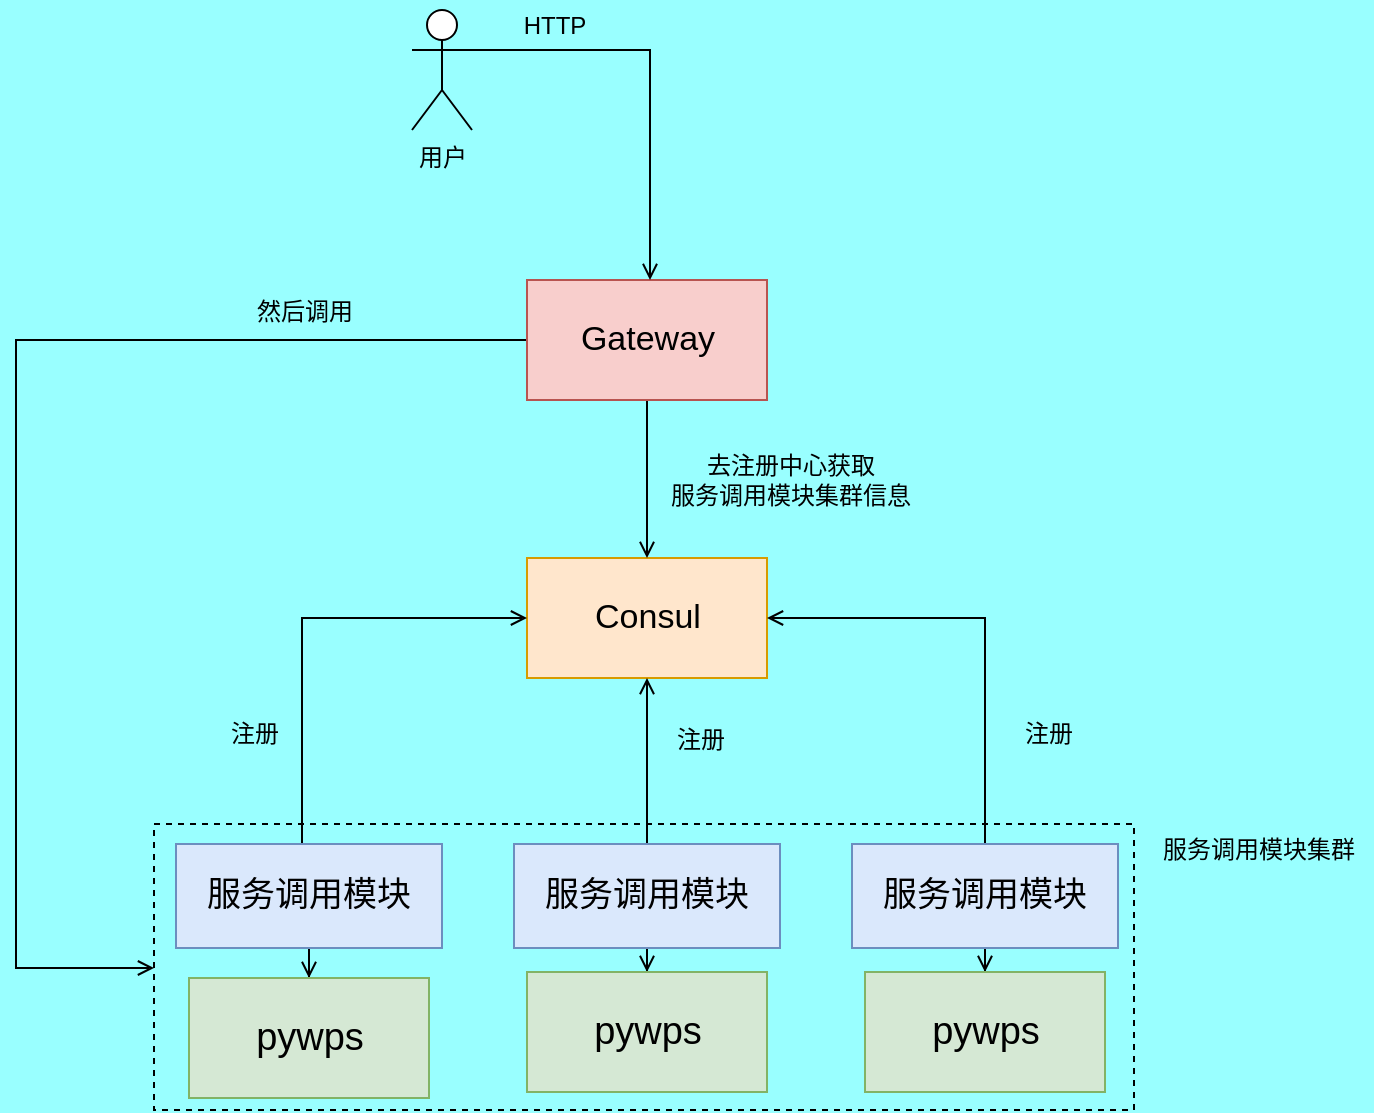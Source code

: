 <mxfile compressed="true" version="24.4.13" type="device"><diagram name="第 1 页" id="um61lCRtK5Swq_zVHFhC"><mxGraphModel dx="1195" dy="1097" grid="0" gridSize="10" guides="1" tooltips="1" connect="1" arrows="1" fold="1" page="0" pageScale="1" pageWidth="827" pageHeight="1169" background="#99FFFF" math="0" shadow="0"><root><mxCell id="0"/><mxCell id="1" parent="0"/><mxCell id="CDNdN_m22lbI_4HeYdGC-5" value="" style="rounded=0;whiteSpace=wrap;html=1;fillColor=none;dashed=1;" parent="1" vertex="1"><mxGeometry x="179" y="358" width="490" height="143" as="geometry"/></mxCell><mxCell id="CDNdN_m22lbI_4HeYdGC-1" value="&lt;font style=&quot;font-size: 17px;&quot;&gt;Consul&lt;/font&gt;" style="rounded=0;whiteSpace=wrap;html=1;fillColor=#ffe6cc;strokeColor=#d79b00;" parent="1" vertex="1"><mxGeometry x="365.5" y="225" width="120" height="60" as="geometry"/></mxCell><mxCell id="CDNdN_m22lbI_4HeYdGC-6" style="edgeStyle=orthogonalEdgeStyle;rounded=0;orthogonalLoop=1;jettySize=auto;html=1;endArrow=open;endFill=0;" parent="1" source="CDNdN_m22lbI_4HeYdGC-2" target="CDNdN_m22lbI_4HeYdGC-1" edge="1"><mxGeometry relative="1" as="geometry"><Array as="points"><mxPoint x="253" y="255"/></Array></mxGeometry></mxCell><mxCell id="CDNdN_m22lbI_4HeYdGC-29" style="edgeStyle=orthogonalEdgeStyle;rounded=0;orthogonalLoop=1;jettySize=auto;html=1;strokeColor=default;align=center;verticalAlign=middle;fontFamily=Helvetica;fontSize=11;fontColor=default;labelBackgroundColor=default;endArrow=open;endFill=0;" parent="1" source="CDNdN_m22lbI_4HeYdGC-2" target="CDNdN_m22lbI_4HeYdGC-26" edge="1"><mxGeometry relative="1" as="geometry"/></mxCell><mxCell id="CDNdN_m22lbI_4HeYdGC-2" value="&lt;span style=&quot;font-size: 17px;&quot;&gt;服务调用模块&lt;/span&gt;" style="rounded=0;whiteSpace=wrap;html=1;fillColor=#dae8fc;strokeColor=#6c8ebf;" parent="1" vertex="1"><mxGeometry x="190" y="368" width="133" height="52" as="geometry"/></mxCell><mxCell id="CDNdN_m22lbI_4HeYdGC-7" style="edgeStyle=orthogonalEdgeStyle;rounded=0;orthogonalLoop=1;jettySize=auto;html=1;endArrow=open;endFill=0;" parent="1" source="CDNdN_m22lbI_4HeYdGC-3" target="CDNdN_m22lbI_4HeYdGC-1" edge="1"><mxGeometry relative="1" as="geometry"/></mxCell><mxCell id="CDNdN_m22lbI_4HeYdGC-30" style="edgeStyle=orthogonalEdgeStyle;rounded=0;orthogonalLoop=1;jettySize=auto;html=1;strokeColor=default;align=center;verticalAlign=middle;fontFamily=Helvetica;fontSize=11;fontColor=default;labelBackgroundColor=default;endArrow=open;endFill=0;" parent="1" source="CDNdN_m22lbI_4HeYdGC-3" target="CDNdN_m22lbI_4HeYdGC-27" edge="1"><mxGeometry relative="1" as="geometry"/></mxCell><mxCell id="CDNdN_m22lbI_4HeYdGC-3" value="&lt;span style=&quot;font-size: 17px;&quot;&gt;服务调用模块&lt;/span&gt;" style="rounded=0;whiteSpace=wrap;html=1;fillColor=#dae8fc;strokeColor=#6c8ebf;" parent="1" vertex="1"><mxGeometry x="359" y="368" width="133" height="52" as="geometry"/></mxCell><mxCell id="CDNdN_m22lbI_4HeYdGC-8" style="edgeStyle=orthogonalEdgeStyle;rounded=0;orthogonalLoop=1;jettySize=auto;html=1;strokeColor=default;align=center;verticalAlign=middle;fontFamily=Helvetica;fontSize=11;fontColor=default;labelBackgroundColor=default;endArrow=open;endFill=0;" parent="1" source="CDNdN_m22lbI_4HeYdGC-4" target="CDNdN_m22lbI_4HeYdGC-1" edge="1"><mxGeometry relative="1" as="geometry"><Array as="points"><mxPoint x="595" y="255"/></Array></mxGeometry></mxCell><mxCell id="CDNdN_m22lbI_4HeYdGC-31" style="edgeStyle=orthogonalEdgeStyle;rounded=0;orthogonalLoop=1;jettySize=auto;html=1;strokeColor=default;align=center;verticalAlign=middle;fontFamily=Helvetica;fontSize=11;fontColor=default;labelBackgroundColor=default;endArrow=open;endFill=0;" parent="1" source="CDNdN_m22lbI_4HeYdGC-4" target="CDNdN_m22lbI_4HeYdGC-28" edge="1"><mxGeometry relative="1" as="geometry"/></mxCell><mxCell id="CDNdN_m22lbI_4HeYdGC-4" value="&lt;span style=&quot;font-size: 17px;&quot;&gt;服务调用模块&lt;/span&gt;" style="rounded=0;whiteSpace=wrap;html=1;fillColor=#dae8fc;strokeColor=#6c8ebf;" parent="1" vertex="1"><mxGeometry x="528" y="368" width="133" height="52" as="geometry"/></mxCell><mxCell id="CDNdN_m22lbI_4HeYdGC-9" value="注册" style="text;html=1;align=center;verticalAlign=middle;resizable=0;points=[];autosize=1;strokeColor=none;fillColor=none;" parent="1" vertex="1"><mxGeometry x="206" y="298" width="46" height="29" as="geometry"/></mxCell><mxCell id="CDNdN_m22lbI_4HeYdGC-10" value="注册" style="text;html=1;align=center;verticalAlign=middle;resizable=0;points=[];autosize=1;strokeColor=none;fillColor=none;" parent="1" vertex="1"><mxGeometry x="429" y="301" width="46" height="29" as="geometry"/></mxCell><mxCell id="CDNdN_m22lbI_4HeYdGC-11" value="注册" style="text;html=1;align=center;verticalAlign=middle;resizable=0;points=[];autosize=1;strokeColor=none;fillColor=none;" parent="1" vertex="1"><mxGeometry x="603" y="298" width="46" height="29" as="geometry"/></mxCell><mxCell id="CDNdN_m22lbI_4HeYdGC-18" style="edgeStyle=orthogonalEdgeStyle;rounded=0;orthogonalLoop=1;jettySize=auto;html=1;strokeColor=default;align=center;verticalAlign=middle;fontFamily=Helvetica;fontSize=11;fontColor=default;labelBackgroundColor=default;endArrow=open;endFill=0;" parent="1" source="CDNdN_m22lbI_4HeYdGC-16" target="CDNdN_m22lbI_4HeYdGC-1" edge="1"><mxGeometry relative="1" as="geometry"/></mxCell><mxCell id="CDNdN_m22lbI_4HeYdGC-21" style="edgeStyle=orthogonalEdgeStyle;rounded=0;orthogonalLoop=1;jettySize=auto;html=1;entryX=0;entryY=0.5;entryDx=0;entryDy=0;strokeColor=default;align=center;verticalAlign=middle;fontFamily=Helvetica;fontSize=11;fontColor=default;labelBackgroundColor=default;endArrow=open;endFill=0;" parent="1" source="CDNdN_m22lbI_4HeYdGC-16" target="CDNdN_m22lbI_4HeYdGC-5" edge="1"><mxGeometry relative="1" as="geometry"><Array as="points"><mxPoint x="110" y="116"/><mxPoint x="110" y="430"/><mxPoint x="179" y="430"/></Array></mxGeometry></mxCell><mxCell id="CDNdN_m22lbI_4HeYdGC-16" value="&lt;font style=&quot;font-size: 17px;&quot;&gt;Gateway&lt;/font&gt;" style="rounded=0;whiteSpace=wrap;html=1;fillColor=#f8cecc;strokeColor=#b85450;" parent="1" vertex="1"><mxGeometry x="365.5" y="86" width="120" height="60" as="geometry"/></mxCell><mxCell id="CDNdN_m22lbI_4HeYdGC-20" value="去注册中心获取&lt;div&gt;服务调用模块集群信息&lt;/div&gt;" style="text;html=1;align=center;verticalAlign=middle;resizable=0;points=[];autosize=1;strokeColor=none;fillColor=none;" parent="1" vertex="1"><mxGeometry x="428" y="165" width="138" height="41" as="geometry"/></mxCell><mxCell id="CDNdN_m22lbI_4HeYdGC-22" value="然后调用" style="text;html=1;align=center;verticalAlign=middle;resizable=0;points=[];autosize=1;strokeColor=none;fillColor=none;" parent="1" vertex="1"><mxGeometry x="221" y="89" width="66" height="26" as="geometry"/></mxCell><mxCell id="CDNdN_m22lbI_4HeYdGC-24" style="edgeStyle=orthogonalEdgeStyle;rounded=0;orthogonalLoop=1;jettySize=auto;html=1;strokeColor=default;align=center;verticalAlign=middle;fontFamily=Helvetica;fontSize=11;fontColor=default;labelBackgroundColor=default;endArrow=open;endFill=0;exitX=1;exitY=0.333;exitDx=0;exitDy=0;exitPerimeter=0;" parent="1" source="CDNdN_m22lbI_4HeYdGC-23" target="CDNdN_m22lbI_4HeYdGC-16" edge="1"><mxGeometry relative="1" as="geometry"><mxPoint x="426" y="-29" as="sourcePoint"/><Array as="points"><mxPoint x="338" y="-29"/><mxPoint x="427" y="-29"/></Array></mxGeometry></mxCell><mxCell id="CDNdN_m22lbI_4HeYdGC-23" value="用户" style="shape=umlActor;verticalLabelPosition=bottom;verticalAlign=top;html=1;outlineConnect=0;" parent="1" vertex="1"><mxGeometry x="308" y="-49" width="30" height="60" as="geometry"/></mxCell><mxCell id="CDNdN_m22lbI_4HeYdGC-25" value="HTTP" style="text;html=1;align=center;verticalAlign=middle;resizable=0;points=[];autosize=1;strokeColor=none;fillColor=none;" parent="1" vertex="1"><mxGeometry x="355" y="-54" width="47" height="25" as="geometry"/></mxCell><mxCell id="CDNdN_m22lbI_4HeYdGC-26" value="&lt;font style=&quot;font-size: 19px;&quot;&gt;pywps&lt;/font&gt;" style="rounded=0;whiteSpace=wrap;html=1;fillColor=#d5e8d4;strokeColor=#82b366;" parent="1" vertex="1"><mxGeometry x="196.5" y="435" width="120" height="60" as="geometry"/></mxCell><mxCell id="CDNdN_m22lbI_4HeYdGC-27" value="&lt;font style=&quot;font-size: 19px;&quot;&gt;pywps&lt;/font&gt;" style="rounded=0;whiteSpace=wrap;html=1;fillColor=#d5e8d4;strokeColor=#82b366;" parent="1" vertex="1"><mxGeometry x="365.5" y="432" width="120" height="60" as="geometry"/></mxCell><mxCell id="CDNdN_m22lbI_4HeYdGC-28" value="&lt;font style=&quot;font-size: 19px;&quot;&gt;pywps&lt;/font&gt;" style="rounded=0;whiteSpace=wrap;html=1;fillColor=#d5e8d4;strokeColor=#82b366;" parent="1" vertex="1"><mxGeometry x="534.5" y="432" width="120" height="60" as="geometry"/></mxCell><mxCell id="4EaNK-MyXSOsnWra5gpj-1" value="服务调用模块集群" style="text;html=1;align=center;verticalAlign=middle;resizable=0;points=[];autosize=1;strokeColor=none;fillColor=none;" vertex="1" parent="1"><mxGeometry x="674" y="358" width="114" height="26" as="geometry"/></mxCell></root></mxGraphModel></diagram></mxfile>